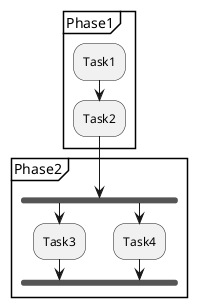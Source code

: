 @startuml
	partition Phase1 {
		:Task1;
		:Task2;
	}

	partition Phase2 {
		fork
		:Task3;
		fork again
		:Task4;
		endfork
	}
@enduml